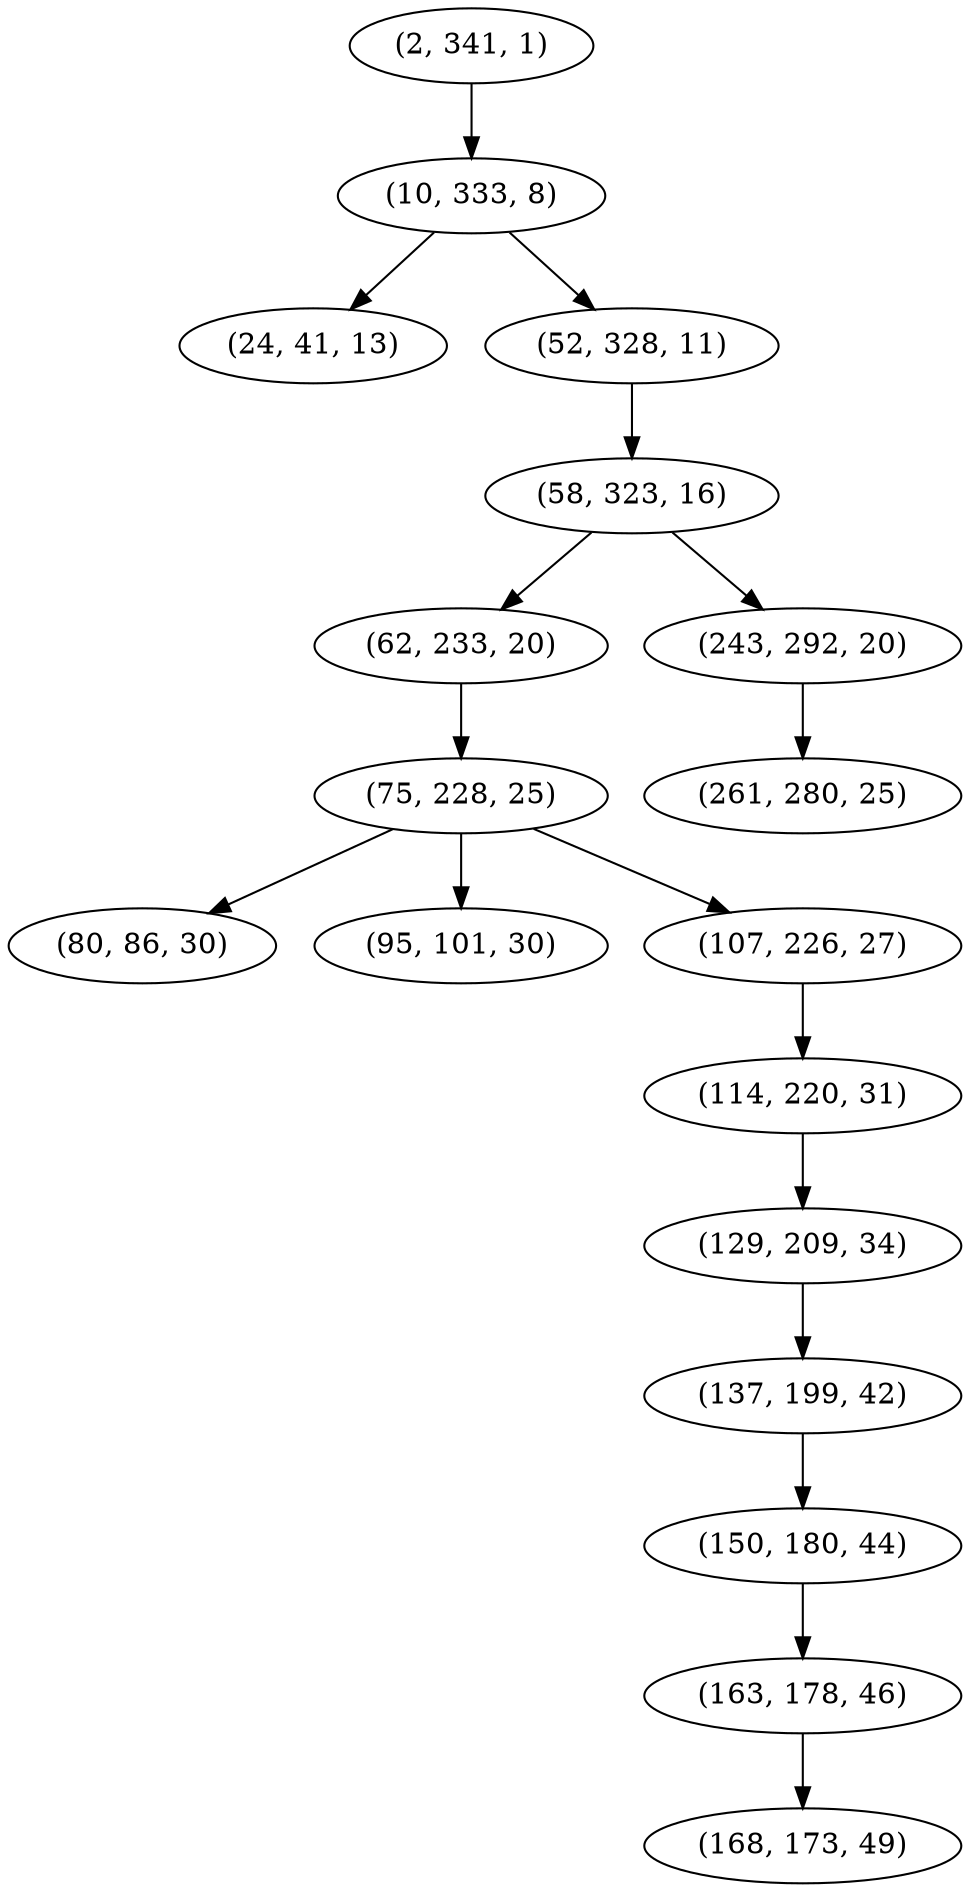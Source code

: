 digraph tree {
    "(2, 341, 1)";
    "(10, 333, 8)";
    "(24, 41, 13)";
    "(52, 328, 11)";
    "(58, 323, 16)";
    "(62, 233, 20)";
    "(75, 228, 25)";
    "(80, 86, 30)";
    "(95, 101, 30)";
    "(107, 226, 27)";
    "(114, 220, 31)";
    "(129, 209, 34)";
    "(137, 199, 42)";
    "(150, 180, 44)";
    "(163, 178, 46)";
    "(168, 173, 49)";
    "(243, 292, 20)";
    "(261, 280, 25)";
    "(2, 341, 1)" -> "(10, 333, 8)";
    "(10, 333, 8)" -> "(24, 41, 13)";
    "(10, 333, 8)" -> "(52, 328, 11)";
    "(52, 328, 11)" -> "(58, 323, 16)";
    "(58, 323, 16)" -> "(62, 233, 20)";
    "(58, 323, 16)" -> "(243, 292, 20)";
    "(62, 233, 20)" -> "(75, 228, 25)";
    "(75, 228, 25)" -> "(80, 86, 30)";
    "(75, 228, 25)" -> "(95, 101, 30)";
    "(75, 228, 25)" -> "(107, 226, 27)";
    "(107, 226, 27)" -> "(114, 220, 31)";
    "(114, 220, 31)" -> "(129, 209, 34)";
    "(129, 209, 34)" -> "(137, 199, 42)";
    "(137, 199, 42)" -> "(150, 180, 44)";
    "(150, 180, 44)" -> "(163, 178, 46)";
    "(163, 178, 46)" -> "(168, 173, 49)";
    "(243, 292, 20)" -> "(261, 280, 25)";
}
